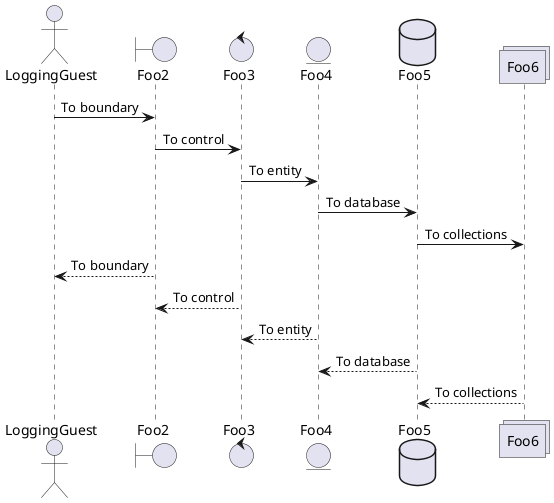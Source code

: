 @startuml

actor LoggingGuest
boundary Foo2
control Foo3
entity Foo4
database Foo5
collections Foo6
LoggingGuest -> Foo2 : To boundary
Foo2 -> Foo3 : To control
Foo3 -> Foo4 : To entity
Foo4 -> Foo5 : To database
Foo5 -> Foo6 : To collections
Foo2 --> LoggingGuest : To boundary
Foo3 --> Foo2 : To control
Foo4 --> Foo3 : To entity
Foo5 --> Foo4 : To database
Foo6 --> Foo5 : To collections
@enduml